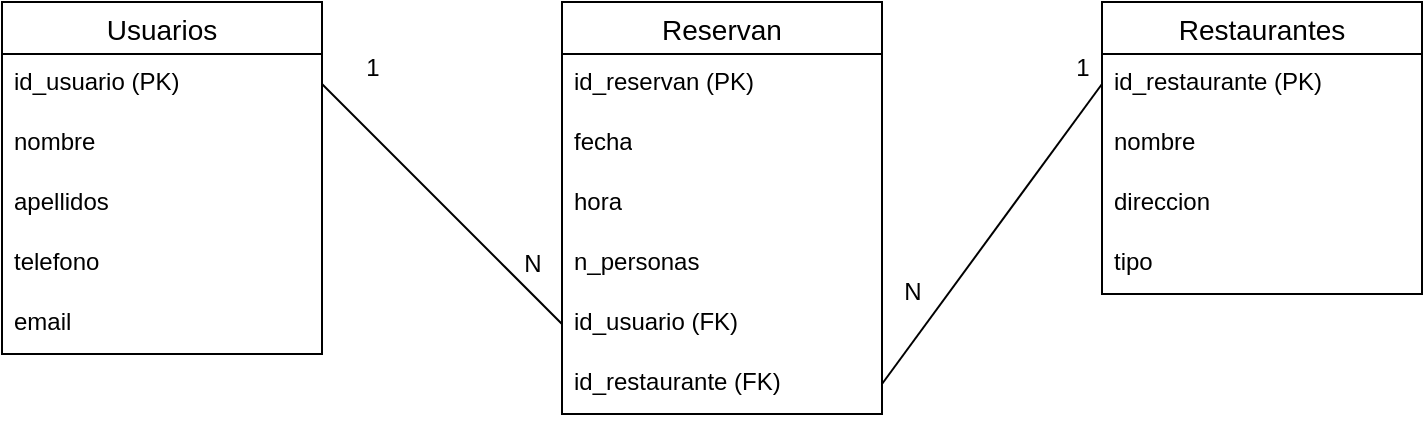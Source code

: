 <mxfile version="27.0.5">
  <diagram name="Página-1" id="5WWW9k6W3aZoRhnSRdYW">
    <mxGraphModel dx="1281" dy="562" grid="1" gridSize="10" guides="1" tooltips="1" connect="1" arrows="1" fold="1" page="1" pageScale="1" pageWidth="827" pageHeight="1169" math="0" shadow="0">
      <root>
        <mxCell id="0" />
        <mxCell id="1" parent="0" />
        <mxCell id="M5zrHtl4i5LwHaiDzxcI-14" value="Usuarios" style="swimlane;fontStyle=0;childLayout=stackLayout;horizontal=1;startSize=26;horizontalStack=0;resizeParent=1;resizeParentMax=0;resizeLast=0;collapsible=1;marginBottom=0;align=center;fontSize=14;" parent="1" vertex="1">
          <mxGeometry x="40" y="160" width="160" height="176" as="geometry" />
        </mxCell>
        <mxCell id="M5zrHtl4i5LwHaiDzxcI-15" value="id_usuario (PK)" style="text;strokeColor=none;fillColor=none;spacingLeft=4;spacingRight=4;overflow=hidden;rotatable=0;points=[[0,0.5],[1,0.5]];portConstraint=eastwest;fontSize=12;whiteSpace=wrap;html=1;" parent="M5zrHtl4i5LwHaiDzxcI-14" vertex="1">
          <mxGeometry y="26" width="160" height="30" as="geometry" />
        </mxCell>
        <mxCell id="M5zrHtl4i5LwHaiDzxcI-16" value="nombre" style="text;strokeColor=none;fillColor=none;spacingLeft=4;spacingRight=4;overflow=hidden;rotatable=0;points=[[0,0.5],[1,0.5]];portConstraint=eastwest;fontSize=12;whiteSpace=wrap;html=1;" parent="M5zrHtl4i5LwHaiDzxcI-14" vertex="1">
          <mxGeometry y="56" width="160" height="30" as="geometry" />
        </mxCell>
        <mxCell id="M5zrHtl4i5LwHaiDzxcI-17" value="apellidos" style="text;strokeColor=none;fillColor=none;spacingLeft=4;spacingRight=4;overflow=hidden;rotatable=0;points=[[0,0.5],[1,0.5]];portConstraint=eastwest;fontSize=12;whiteSpace=wrap;html=1;" parent="M5zrHtl4i5LwHaiDzxcI-14" vertex="1">
          <mxGeometry y="86" width="160" height="30" as="geometry" />
        </mxCell>
        <mxCell id="M5zrHtl4i5LwHaiDzxcI-18" value="telefono" style="text;strokeColor=none;fillColor=none;spacingLeft=4;spacingRight=4;overflow=hidden;rotatable=0;points=[[0,0.5],[1,0.5]];portConstraint=eastwest;fontSize=12;whiteSpace=wrap;html=1;" parent="M5zrHtl4i5LwHaiDzxcI-14" vertex="1">
          <mxGeometry y="116" width="160" height="30" as="geometry" />
        </mxCell>
        <mxCell id="M5zrHtl4i5LwHaiDzxcI-24" value="email" style="text;strokeColor=none;fillColor=none;spacingLeft=4;spacingRight=4;overflow=hidden;rotatable=0;points=[[0,0.5],[1,0.5]];portConstraint=eastwest;fontSize=12;whiteSpace=wrap;html=1;" parent="M5zrHtl4i5LwHaiDzxcI-14" vertex="1">
          <mxGeometry y="146" width="160" height="30" as="geometry" />
        </mxCell>
        <mxCell id="M5zrHtl4i5LwHaiDzxcI-19" value="Reservan" style="swimlane;fontStyle=0;childLayout=stackLayout;horizontal=1;startSize=26;horizontalStack=0;resizeParent=1;resizeParentMax=0;resizeLast=0;collapsible=1;marginBottom=0;align=center;fontSize=14;" parent="1" vertex="1">
          <mxGeometry x="320" y="160" width="160" height="206" as="geometry" />
        </mxCell>
        <mxCell id="M5zrHtl4i5LwHaiDzxcI-20" value="id_reservan (PK)" style="text;strokeColor=none;fillColor=none;spacingLeft=4;spacingRight=4;overflow=hidden;rotatable=0;points=[[0,0.5],[1,0.5]];portConstraint=eastwest;fontSize=12;whiteSpace=wrap;html=1;" parent="M5zrHtl4i5LwHaiDzxcI-19" vertex="1">
          <mxGeometry y="26" width="160" height="30" as="geometry" />
        </mxCell>
        <mxCell id="M5zrHtl4i5LwHaiDzxcI-21" value="fecha" style="text;strokeColor=none;fillColor=none;spacingLeft=4;spacingRight=4;overflow=hidden;rotatable=0;points=[[0,0.5],[1,0.5]];portConstraint=eastwest;fontSize=12;whiteSpace=wrap;html=1;" parent="M5zrHtl4i5LwHaiDzxcI-19" vertex="1">
          <mxGeometry y="56" width="160" height="30" as="geometry" />
        </mxCell>
        <mxCell id="M5zrHtl4i5LwHaiDzxcI-22" value="hora" style="text;strokeColor=none;fillColor=none;spacingLeft=4;spacingRight=4;overflow=hidden;rotatable=0;points=[[0,0.5],[1,0.5]];portConstraint=eastwest;fontSize=12;whiteSpace=wrap;html=1;" parent="M5zrHtl4i5LwHaiDzxcI-19" vertex="1">
          <mxGeometry y="86" width="160" height="30" as="geometry" />
        </mxCell>
        <mxCell id="M5zrHtl4i5LwHaiDzxcI-23" value="n_personas" style="text;strokeColor=none;fillColor=none;spacingLeft=4;spacingRight=4;overflow=hidden;rotatable=0;points=[[0,0.5],[1,0.5]];portConstraint=eastwest;fontSize=12;whiteSpace=wrap;html=1;" parent="M5zrHtl4i5LwHaiDzxcI-19" vertex="1">
          <mxGeometry y="116" width="160" height="30" as="geometry" />
        </mxCell>
        <mxCell id="M5zrHtl4i5LwHaiDzxcI-30" value="id_usuario (FK)" style="text;strokeColor=none;fillColor=none;spacingLeft=4;spacingRight=4;overflow=hidden;rotatable=0;points=[[0,0.5],[1,0.5]];portConstraint=eastwest;fontSize=12;whiteSpace=wrap;html=1;" parent="M5zrHtl4i5LwHaiDzxcI-19" vertex="1">
          <mxGeometry y="146" width="160" height="30" as="geometry" />
        </mxCell>
        <mxCell id="M5zrHtl4i5LwHaiDzxcI-38" value="id_restaurante (FK)" style="text;strokeColor=none;fillColor=none;spacingLeft=4;spacingRight=4;overflow=hidden;rotatable=0;points=[[0,0.5],[1,0.5]];portConstraint=eastwest;fontSize=12;whiteSpace=wrap;html=1;" parent="M5zrHtl4i5LwHaiDzxcI-19" vertex="1">
          <mxGeometry y="176" width="160" height="30" as="geometry" />
        </mxCell>
        <mxCell id="M5zrHtl4i5LwHaiDzxcI-25" value="Restaurantes" style="swimlane;fontStyle=0;childLayout=stackLayout;horizontal=1;startSize=26;horizontalStack=0;resizeParent=1;resizeParentMax=0;resizeLast=0;collapsible=1;marginBottom=0;align=center;fontSize=14;" parent="1" vertex="1">
          <mxGeometry x="590" y="160" width="160" height="146" as="geometry" />
        </mxCell>
        <mxCell id="M5zrHtl4i5LwHaiDzxcI-26" value="id_restaurante (PK)" style="text;strokeColor=none;fillColor=none;spacingLeft=4;spacingRight=4;overflow=hidden;rotatable=0;points=[[0,0.5],[1,0.5]];portConstraint=eastwest;fontSize=12;whiteSpace=wrap;html=1;" parent="M5zrHtl4i5LwHaiDzxcI-25" vertex="1">
          <mxGeometry y="26" width="160" height="30" as="geometry" />
        </mxCell>
        <mxCell id="M5zrHtl4i5LwHaiDzxcI-27" value="nombre" style="text;strokeColor=none;fillColor=none;spacingLeft=4;spacingRight=4;overflow=hidden;rotatable=0;points=[[0,0.5],[1,0.5]];portConstraint=eastwest;fontSize=12;whiteSpace=wrap;html=1;" parent="M5zrHtl4i5LwHaiDzxcI-25" vertex="1">
          <mxGeometry y="56" width="160" height="30" as="geometry" />
        </mxCell>
        <mxCell id="M5zrHtl4i5LwHaiDzxcI-28" value="direccion" style="text;strokeColor=none;fillColor=none;spacingLeft=4;spacingRight=4;overflow=hidden;rotatable=0;points=[[0,0.5],[1,0.5]];portConstraint=eastwest;fontSize=12;whiteSpace=wrap;html=1;" parent="M5zrHtl4i5LwHaiDzxcI-25" vertex="1">
          <mxGeometry y="86" width="160" height="30" as="geometry" />
        </mxCell>
        <mxCell id="bXX21AV1oRz9rjZ64M4V-1" value="tipo" style="text;strokeColor=none;fillColor=none;spacingLeft=4;spacingRight=4;overflow=hidden;rotatable=0;points=[[0,0.5],[1,0.5]];portConstraint=eastwest;fontSize=12;whiteSpace=wrap;html=1;" vertex="1" parent="M5zrHtl4i5LwHaiDzxcI-25">
          <mxGeometry y="116" width="160" height="30" as="geometry" />
        </mxCell>
        <mxCell id="M5zrHtl4i5LwHaiDzxcI-31" value="" style="endArrow=none;html=1;rounded=0;exitX=1;exitY=0.5;exitDx=0;exitDy=0;entryX=0;entryY=0.5;entryDx=0;entryDy=0;" parent="1" source="M5zrHtl4i5LwHaiDzxcI-15" target="M5zrHtl4i5LwHaiDzxcI-30" edge="1">
          <mxGeometry relative="1" as="geometry">
            <mxPoint x="330" y="290" as="sourcePoint" />
            <mxPoint x="490" y="290" as="targetPoint" />
          </mxGeometry>
        </mxCell>
        <mxCell id="M5zrHtl4i5LwHaiDzxcI-33" value="" style="endArrow=none;html=1;rounded=0;entryX=0;entryY=0.5;entryDx=0;entryDy=0;exitX=1;exitY=0.5;exitDx=0;exitDy=0;" parent="1" source="M5zrHtl4i5LwHaiDzxcI-38" target="M5zrHtl4i5LwHaiDzxcI-26" edge="1">
          <mxGeometry relative="1" as="geometry">
            <mxPoint x="330" y="290" as="sourcePoint" />
            <mxPoint x="490" y="290" as="targetPoint" />
          </mxGeometry>
        </mxCell>
        <mxCell id="M5zrHtl4i5LwHaiDzxcI-34" value="1" style="text;html=1;align=center;verticalAlign=middle;resizable=0;points=[];autosize=1;strokeColor=none;fillColor=none;" parent="1" vertex="1">
          <mxGeometry x="210" y="178" width="30" height="30" as="geometry" />
        </mxCell>
        <mxCell id="M5zrHtl4i5LwHaiDzxcI-35" value="N" style="text;html=1;align=center;verticalAlign=middle;resizable=0;points=[];autosize=1;strokeColor=none;fillColor=none;" parent="1" vertex="1">
          <mxGeometry x="290" y="276" width="30" height="30" as="geometry" />
        </mxCell>
        <mxCell id="M5zrHtl4i5LwHaiDzxcI-36" value="N" style="text;html=1;align=center;verticalAlign=middle;resizable=0;points=[];autosize=1;strokeColor=none;fillColor=none;" parent="1" vertex="1">
          <mxGeometry x="480" y="290" width="30" height="30" as="geometry" />
        </mxCell>
        <mxCell id="M5zrHtl4i5LwHaiDzxcI-37" value="1" style="text;html=1;align=center;verticalAlign=middle;resizable=0;points=[];autosize=1;strokeColor=none;fillColor=none;" parent="1" vertex="1">
          <mxGeometry x="565" y="178" width="30" height="30" as="geometry" />
        </mxCell>
      </root>
    </mxGraphModel>
  </diagram>
</mxfile>
